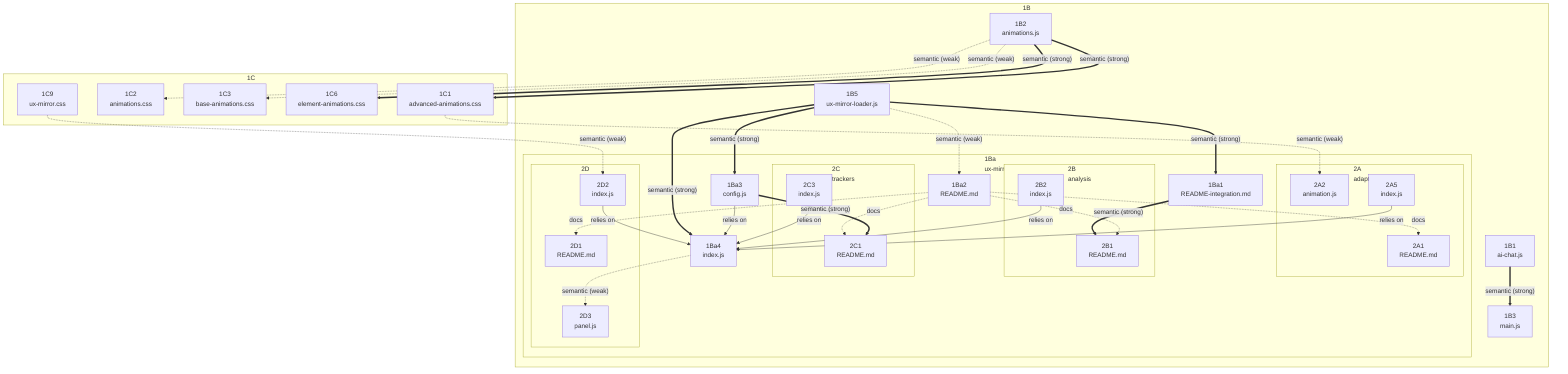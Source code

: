 flowchart TB
subgraph 1B ["1B<br>scripts"]
      1B1["1B1<br>ai-chat.js"]
      1B2["1B2<br>animations.js"]
      1B3["1B3<br>main.js"]
      1B5["1B5<br>ux-mirror-loader.js"]
  subgraph 1Ba ["1Ba<br>ux-mirror"]
        1Ba1["1Ba1<br>README-integration.md"]
        1Ba2["1Ba2<br>README.md"]
        1Ba3["1Ba3<br>config.js"]
        1Ba4["1Ba4<br>index.js"]
    subgraph 2A ["2A<br>adaptations"]
          2A1["2A1<br>README.md"]
          2A2["2A2<br>animation.js"]
          2A5["2A5<br>index.js"]
    end
    subgraph 2B ["2B<br>analysis"]
          2B1["2B1<br>README.md"]
          2B2["2B2<br>index.js"]
    end
    subgraph 2C ["2C<br>trackers"]
          2C1["2C1<br>README.md"]
          2C3["2C3<br>index.js"]
    end
    subgraph 2D ["2D<br>ui"]
          2D1["2D1<br>README.md"]
          2D2["2D2<br>index.js"]
          2D3["2D3<br>panel.js"]
    end
  end
end
subgraph 1C ["1C<br>styles"]
      1C1["1C1<br>advanced-animations.css"]
      1C2["1C2<br>animations.css"]
      1C3["1C3<br>base-animations.css"]
      1C6["1C6<br>element-animations.css"]
      1C9["1C9<br>ux-mirror.css"]
end

  %% -- Dependencies --
  1B1 ==>|"semantic (strong)"| 1B3
  1B2 ==>|"semantic (strong)"| 1C1
  1B2 -.->|"semantic (weak)"| 1C2
  1B2 -.->|"semantic (weak)"| 1C3
  1B2 ==>|"semantic (strong)"| 1C6
  1B5 ==>|"semantic (strong)"| 1Ba1
  1B5 -.->|"semantic (weak)"| 1Ba2
  1B5 ==>|"semantic (strong)"| 1Ba3
  1B5 ==>|"semantic (strong)"| 1Ba4
  1Ba1 ==>|"semantic (strong)"| 2B1
  1Ba2 -.->|"docs"| 2A1
  1Ba2 -.->|"docs"| 2B1
  1Ba2 -.->|"docs"| 2C1
  1Ba2 -.->|"docs"| 2D1
  1Ba3 -->|"relies on"| 1Ba4
  1Ba3 ==>|"semantic (strong)"| 2C1
  1Ba4 -.->|"semantic (weak)"| 2D3
  1C1 -.->|"semantic (weak)"| 2A2
  1C9 -.->|"semantic (weak)"| 2D2
  2A5 -->|"relies on"| 1Ba4
  2B2 -->|"relies on"| 1Ba4
  2C3 -->|"relies on"| 1Ba4
  2D2 -->|"relies on"| 1Ba4